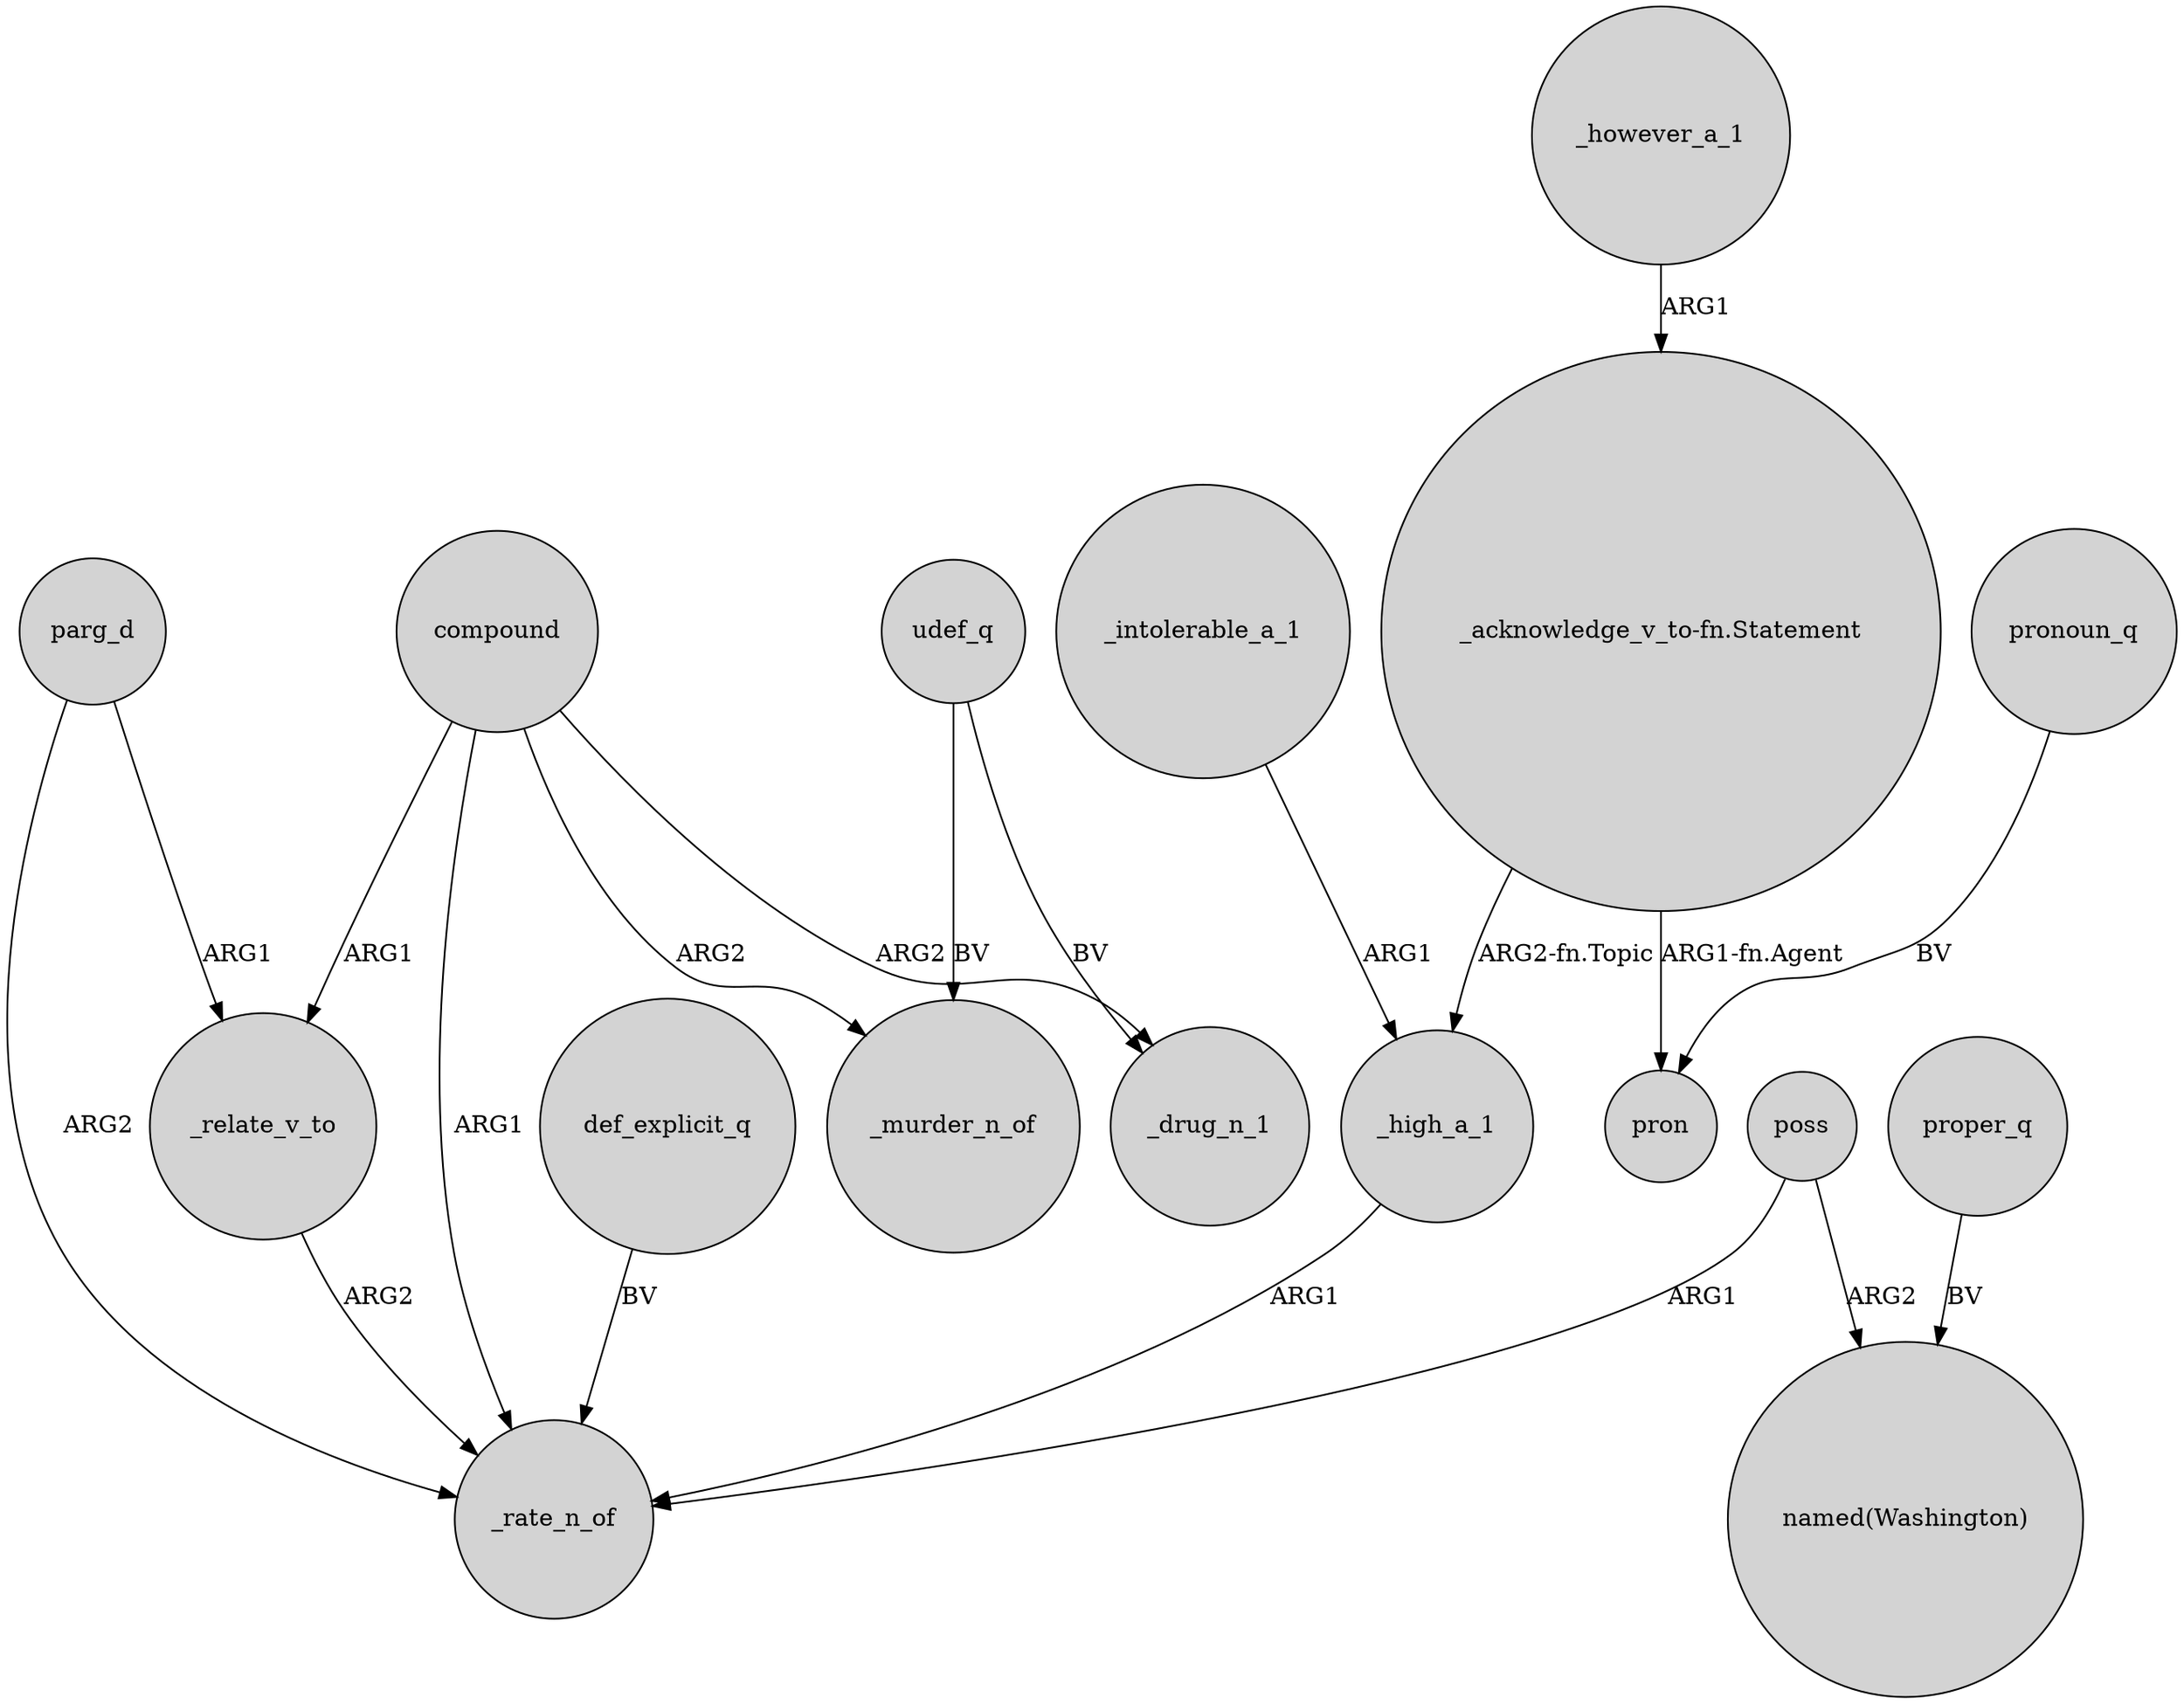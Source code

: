 digraph {
	node [shape=circle style=filled]
	poss -> _rate_n_of [label=ARG1]
	udef_q -> _murder_n_of [label=BV]
	"_acknowledge_v_to-fn.Statement" -> pron [label="ARG1-fn.Agent"]
	parg_d -> _relate_v_to [label=ARG1]
	def_explicit_q -> _rate_n_of [label=BV]
	compound -> _rate_n_of [label=ARG1]
	udef_q -> _drug_n_1 [label=BV]
	proper_q -> "named(Washington)" [label=BV]
	"_acknowledge_v_to-fn.Statement" -> _high_a_1 [label="ARG2-fn.Topic"]
	_intolerable_a_1 -> _high_a_1 [label=ARG1]
	pronoun_q -> pron [label=BV]
	poss -> "named(Washington)" [label=ARG2]
	_high_a_1 -> _rate_n_of [label=ARG1]
	compound -> _murder_n_of [label=ARG2]
	compound -> _drug_n_1 [label=ARG2]
	_however_a_1 -> "_acknowledge_v_to-fn.Statement" [label=ARG1]
	compound -> _relate_v_to [label=ARG1]
	_relate_v_to -> _rate_n_of [label=ARG2]
	parg_d -> _rate_n_of [label=ARG2]
}
